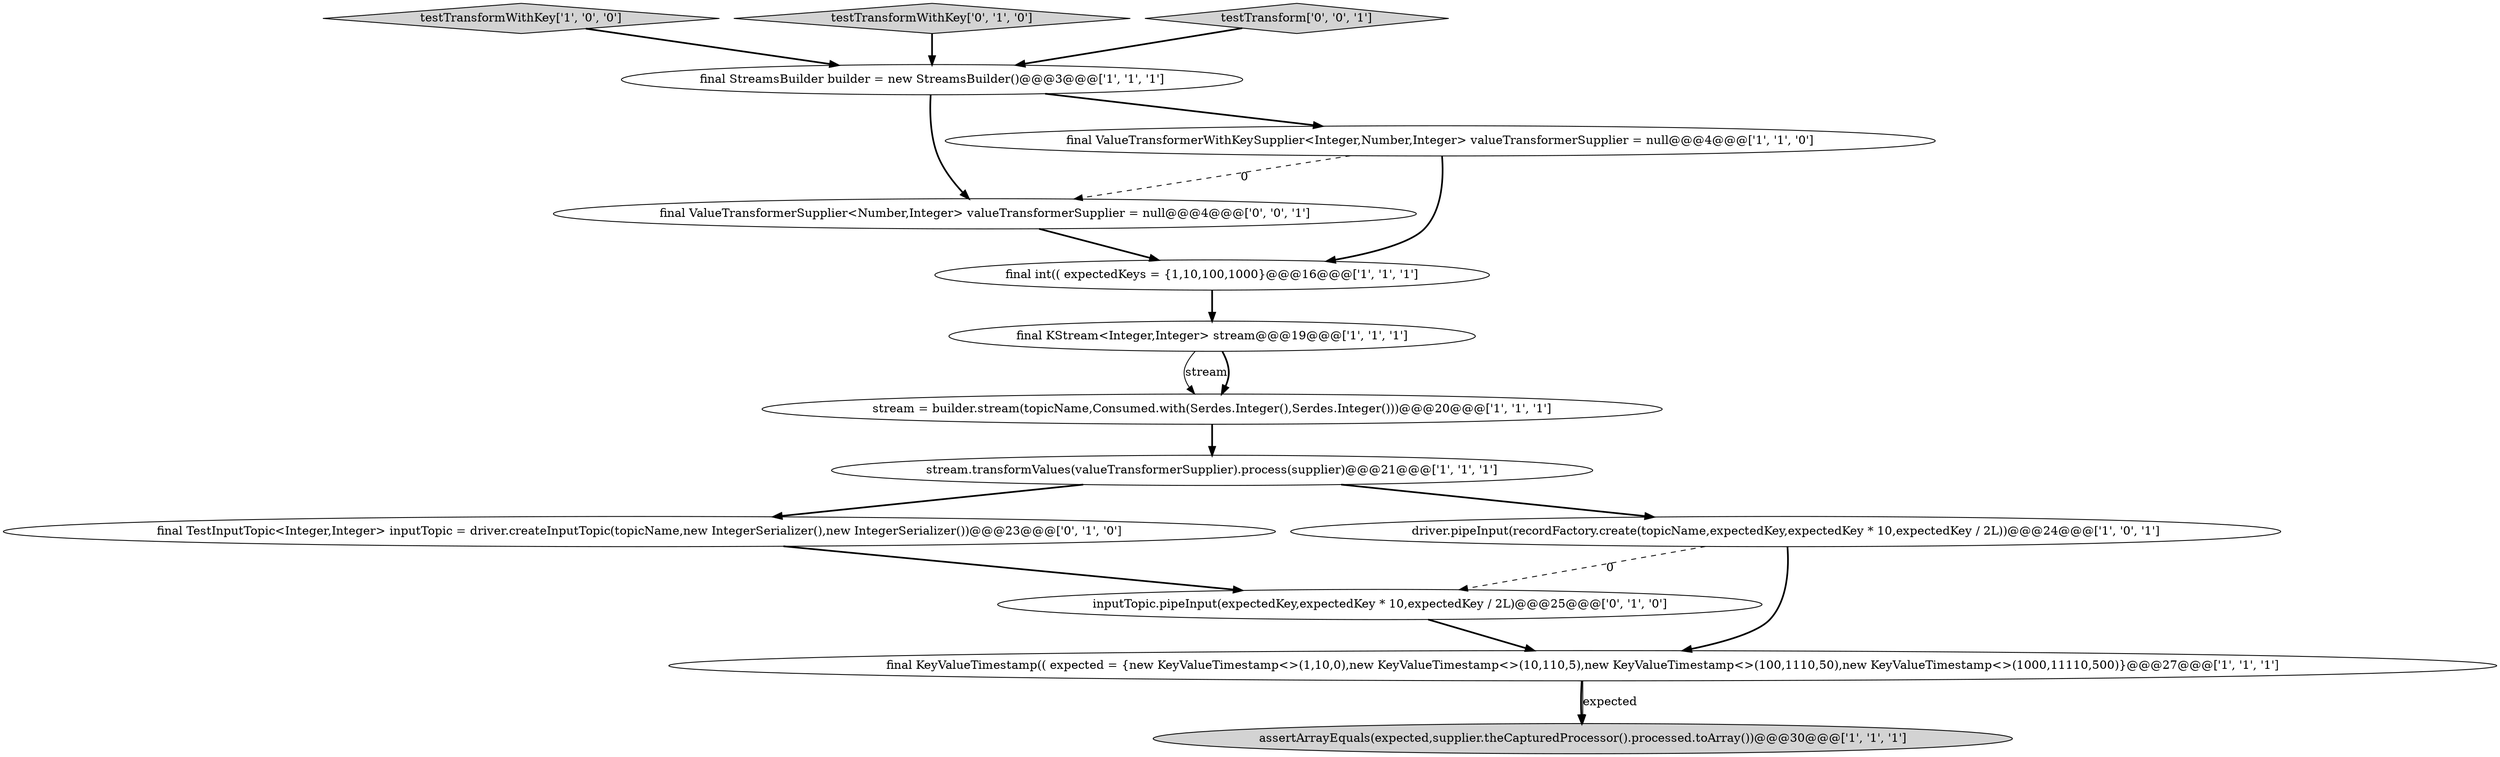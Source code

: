 digraph {
3 [style = filled, label = "stream.transformValues(valueTransformerSupplier).process(supplier)@@@21@@@['1', '1', '1']", fillcolor = white, shape = ellipse image = "AAA0AAABBB1BBB"];
13 [style = filled, label = "final ValueTransformerSupplier<Number,Integer> valueTransformerSupplier = null@@@4@@@['0', '0', '1']", fillcolor = white, shape = ellipse image = "AAA0AAABBB3BBB"];
10 [style = filled, label = "inputTopic.pipeInput(expectedKey,expectedKey * 10,expectedKey / 2L)@@@25@@@['0', '1', '0']", fillcolor = white, shape = ellipse image = "AAA1AAABBB2BBB"];
12 [style = filled, label = "final TestInputTopic<Integer,Integer> inputTopic = driver.createInputTopic(topicName,new IntegerSerializer(),new IntegerSerializer())@@@23@@@['0', '1', '0']", fillcolor = white, shape = ellipse image = "AAA1AAABBB2BBB"];
5 [style = filled, label = "stream = builder.stream(topicName,Consumed.with(Serdes.Integer(),Serdes.Integer()))@@@20@@@['1', '1', '1']", fillcolor = white, shape = ellipse image = "AAA0AAABBB1BBB"];
9 [style = filled, label = "assertArrayEquals(expected,supplier.theCapturedProcessor().processed.toArray())@@@30@@@['1', '1', '1']", fillcolor = lightgray, shape = ellipse image = "AAA0AAABBB1BBB"];
0 [style = filled, label = "final int(( expectedKeys = {1,10,100,1000}@@@16@@@['1', '1', '1']", fillcolor = white, shape = ellipse image = "AAA0AAABBB1BBB"];
6 [style = filled, label = "testTransformWithKey['1', '0', '0']", fillcolor = lightgray, shape = diamond image = "AAA0AAABBB1BBB"];
11 [style = filled, label = "testTransformWithKey['0', '1', '0']", fillcolor = lightgray, shape = diamond image = "AAA0AAABBB2BBB"];
14 [style = filled, label = "testTransform['0', '0', '1']", fillcolor = lightgray, shape = diamond image = "AAA0AAABBB3BBB"];
2 [style = filled, label = "driver.pipeInput(recordFactory.create(topicName,expectedKey,expectedKey * 10,expectedKey / 2L))@@@24@@@['1', '0', '1']", fillcolor = white, shape = ellipse image = "AAA0AAABBB1BBB"];
7 [style = filled, label = "final StreamsBuilder builder = new StreamsBuilder()@@@3@@@['1', '1', '1']", fillcolor = white, shape = ellipse image = "AAA0AAABBB1BBB"];
4 [style = filled, label = "final KeyValueTimestamp(( expected = {new KeyValueTimestamp<>(1,10,0),new KeyValueTimestamp<>(10,110,5),new KeyValueTimestamp<>(100,1110,50),new KeyValueTimestamp<>(1000,11110,500)}@@@27@@@['1', '1', '1']", fillcolor = white, shape = ellipse image = "AAA0AAABBB1BBB"];
8 [style = filled, label = "final ValueTransformerWithKeySupplier<Integer,Number,Integer> valueTransformerSupplier = null@@@4@@@['1', '1', '0']", fillcolor = white, shape = ellipse image = "AAA0AAABBB1BBB"];
1 [style = filled, label = "final KStream<Integer,Integer> stream@@@19@@@['1', '1', '1']", fillcolor = white, shape = ellipse image = "AAA0AAABBB1BBB"];
12->10 [style = bold, label=""];
8->13 [style = dashed, label="0"];
5->3 [style = bold, label=""];
14->7 [style = bold, label=""];
1->5 [style = solid, label="stream"];
2->10 [style = dashed, label="0"];
6->7 [style = bold, label=""];
7->8 [style = bold, label=""];
2->4 [style = bold, label=""];
3->12 [style = bold, label=""];
10->4 [style = bold, label=""];
4->9 [style = bold, label=""];
4->9 [style = solid, label="expected"];
8->0 [style = bold, label=""];
0->1 [style = bold, label=""];
13->0 [style = bold, label=""];
3->2 [style = bold, label=""];
11->7 [style = bold, label=""];
1->5 [style = bold, label=""];
7->13 [style = bold, label=""];
}
